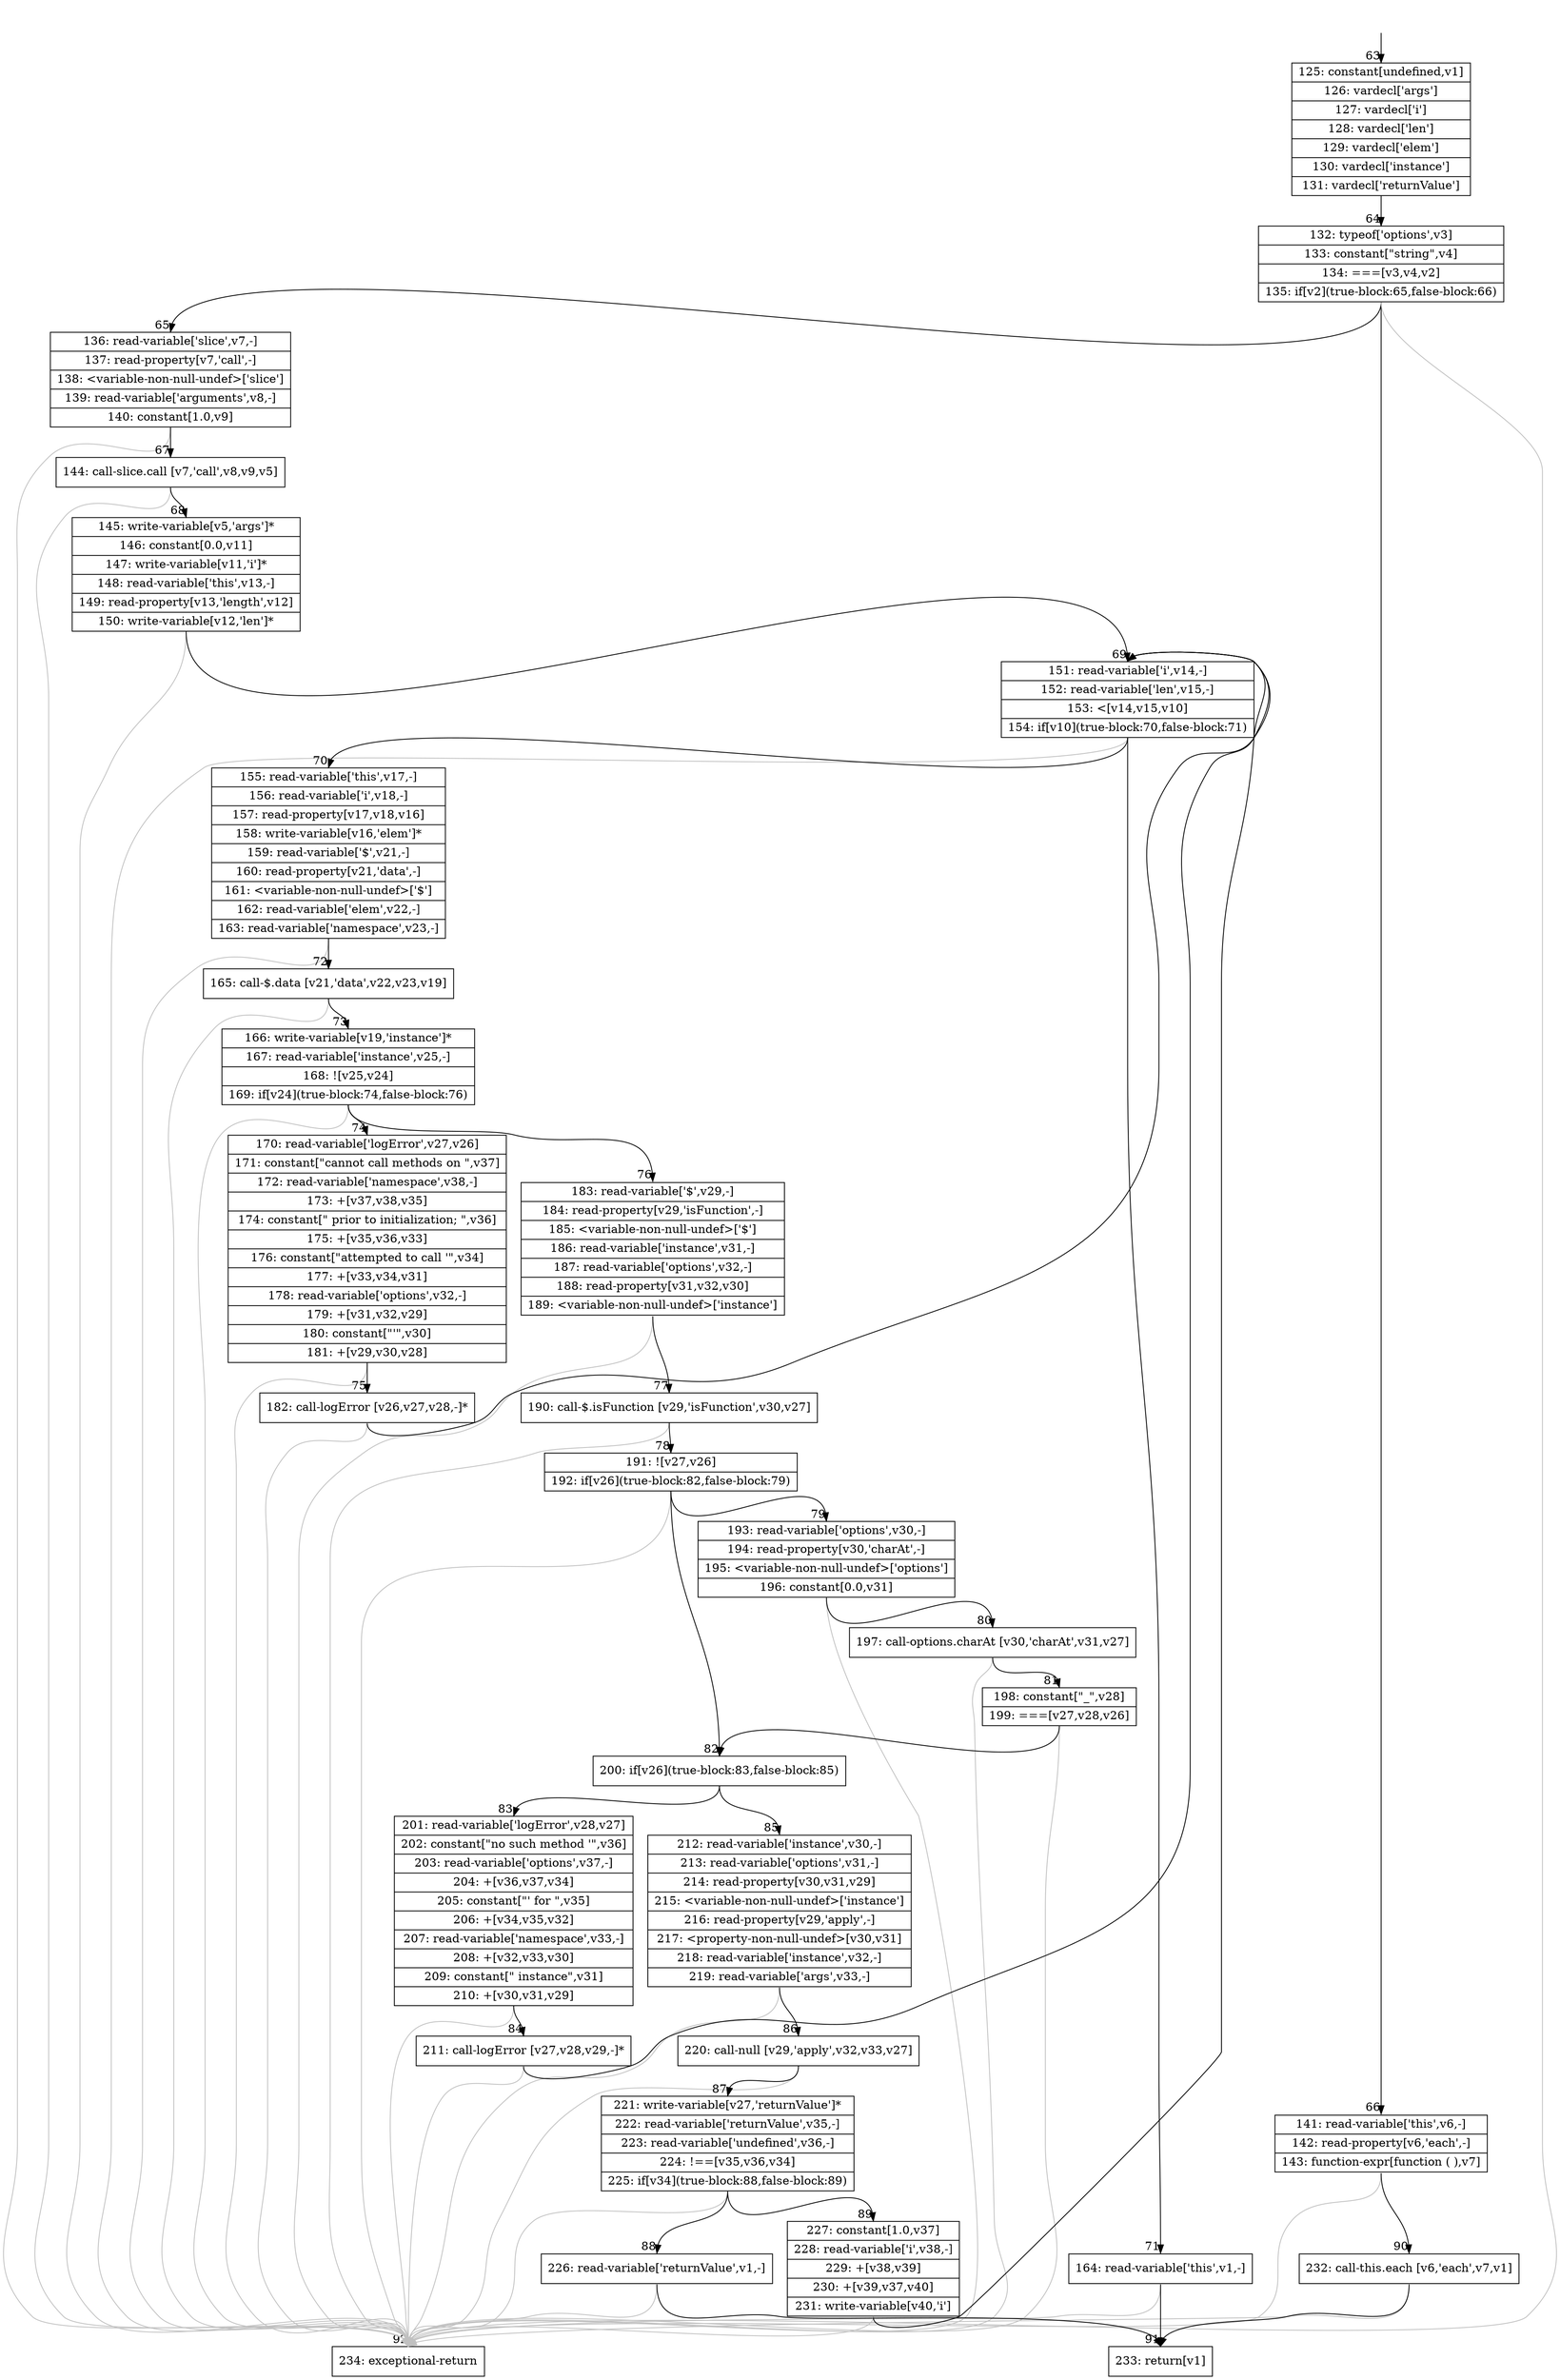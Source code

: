 digraph {
rankdir="TD"
BB_entry8[shape=none,label=""];
BB_entry8 -> BB63 [tailport=s, headport=n, headlabel="    63"]
BB63 [shape=record label="{125: constant[undefined,v1]|126: vardecl['args']|127: vardecl['i']|128: vardecl['len']|129: vardecl['elem']|130: vardecl['instance']|131: vardecl['returnValue']}" ] 
BB63 -> BB64 [tailport=s, headport=n, headlabel="      64"]
BB64 [shape=record label="{132: typeof['options',v3]|133: constant[\"string\",v4]|134: ===[v3,v4,v2]|135: if[v2](true-block:65,false-block:66)}" ] 
BB64 -> BB65 [tailport=s, headport=n, headlabel="      65"]
BB64 -> BB66 [tailport=s, headport=n, headlabel="      66"]
BB64 -> BB92 [tailport=s, headport=n, color=gray, headlabel="      92"]
BB65 [shape=record label="{136: read-variable['slice',v7,-]|137: read-property[v7,'call',-]|138: \<variable-non-null-undef\>['slice']|139: read-variable['arguments',v8,-]|140: constant[1.0,v9]}" ] 
BB65 -> BB67 [tailport=s, headport=n, headlabel="      67"]
BB65 -> BB92 [tailport=s, headport=n, color=gray]
BB66 [shape=record label="{141: read-variable['this',v6,-]|142: read-property[v6,'each',-]|143: function-expr[function ( ),v7]}" ] 
BB66 -> BB90 [tailport=s, headport=n, headlabel="      90"]
BB66 -> BB92 [tailport=s, headport=n, color=gray]
BB67 [shape=record label="{144: call-slice.call [v7,'call',v8,v9,v5]}" ] 
BB67 -> BB68 [tailport=s, headport=n, headlabel="      68"]
BB67 -> BB92 [tailport=s, headport=n, color=gray]
BB68 [shape=record label="{145: write-variable[v5,'args']*|146: constant[0.0,v11]|147: write-variable[v11,'i']*|148: read-variable['this',v13,-]|149: read-property[v13,'length',v12]|150: write-variable[v12,'len']*}" ] 
BB68 -> BB69 [tailport=s, headport=n, headlabel="      69"]
BB68 -> BB92 [tailport=s, headport=n, color=gray]
BB69 [shape=record label="{151: read-variable['i',v14,-]|152: read-variable['len',v15,-]|153: \<[v14,v15,v10]|154: if[v10](true-block:70,false-block:71)}" ] 
BB69 -> BB70 [tailport=s, headport=n, headlabel="      70"]
BB69 -> BB71 [tailport=s, headport=n, headlabel="      71"]
BB69 -> BB92 [tailport=s, headport=n, color=gray]
BB70 [shape=record label="{155: read-variable['this',v17,-]|156: read-variable['i',v18,-]|157: read-property[v17,v18,v16]|158: write-variable[v16,'elem']*|159: read-variable['$',v21,-]|160: read-property[v21,'data',-]|161: \<variable-non-null-undef\>['$']|162: read-variable['elem',v22,-]|163: read-variable['namespace',v23,-]}" ] 
BB70 -> BB72 [tailport=s, headport=n, headlabel="      72"]
BB70 -> BB92 [tailport=s, headport=n, color=gray]
BB71 [shape=record label="{164: read-variable['this',v1,-]}" ] 
BB71 -> BB91 [tailport=s, headport=n, headlabel="      91"]
BB71 -> BB92 [tailport=s, headport=n, color=gray]
BB72 [shape=record label="{165: call-$.data [v21,'data',v22,v23,v19]}" ] 
BB72 -> BB73 [tailport=s, headport=n, headlabel="      73"]
BB72 -> BB92 [tailport=s, headport=n, color=gray]
BB73 [shape=record label="{166: write-variable[v19,'instance']*|167: read-variable['instance',v25,-]|168: ![v25,v24]|169: if[v24](true-block:74,false-block:76)}" ] 
BB73 -> BB74 [tailport=s, headport=n, headlabel="      74"]
BB73 -> BB76 [tailport=s, headport=n, headlabel="      76"]
BB73 -> BB92 [tailport=s, headport=n, color=gray]
BB74 [shape=record label="{170: read-variable['logError',v27,v26]|171: constant[\"cannot call methods on \",v37]|172: read-variable['namespace',v38,-]|173: +[v37,v38,v35]|174: constant[\" prior to initialization; \",v36]|175: +[v35,v36,v33]|176: constant[\"attempted to call '\",v34]|177: +[v33,v34,v31]|178: read-variable['options',v32,-]|179: +[v31,v32,v29]|180: constant[\"'\",v30]|181: +[v29,v30,v28]}" ] 
BB74 -> BB75 [tailport=s, headport=n, headlabel="      75"]
BB74 -> BB92 [tailport=s, headport=n, color=gray]
BB75 [shape=record label="{182: call-logError [v26,v27,v28,-]*}" ] 
BB75 -> BB69 [tailport=s, headport=n]
BB75 -> BB92 [tailport=s, headport=n, color=gray]
BB76 [shape=record label="{183: read-variable['$',v29,-]|184: read-property[v29,'isFunction',-]|185: \<variable-non-null-undef\>['$']|186: read-variable['instance',v31,-]|187: read-variable['options',v32,-]|188: read-property[v31,v32,v30]|189: \<variable-non-null-undef\>['instance']}" ] 
BB76 -> BB77 [tailport=s, headport=n, headlabel="      77"]
BB76 -> BB92 [tailport=s, headport=n, color=gray]
BB77 [shape=record label="{190: call-$.isFunction [v29,'isFunction',v30,v27]}" ] 
BB77 -> BB78 [tailport=s, headport=n, headlabel="      78"]
BB77 -> BB92 [tailport=s, headport=n, color=gray]
BB78 [shape=record label="{191: ![v27,v26]|192: if[v26](true-block:82,false-block:79)}" ] 
BB78 -> BB82 [tailport=s, headport=n, headlabel="      82"]
BB78 -> BB79 [tailport=s, headport=n, headlabel="      79"]
BB78 -> BB92 [tailport=s, headport=n, color=gray]
BB79 [shape=record label="{193: read-variable['options',v30,-]|194: read-property[v30,'charAt',-]|195: \<variable-non-null-undef\>['options']|196: constant[0.0,v31]}" ] 
BB79 -> BB80 [tailport=s, headport=n, headlabel="      80"]
BB79 -> BB92 [tailport=s, headport=n, color=gray]
BB80 [shape=record label="{197: call-options.charAt [v30,'charAt',v31,v27]}" ] 
BB80 -> BB81 [tailport=s, headport=n, headlabel="      81"]
BB80 -> BB92 [tailport=s, headport=n, color=gray]
BB81 [shape=record label="{198: constant[\"_\",v28]|199: ===[v27,v28,v26]}" ] 
BB81 -> BB82 [tailport=s, headport=n]
BB81 -> BB92 [tailport=s, headport=n, color=gray]
BB82 [shape=record label="{200: if[v26](true-block:83,false-block:85)}" ] 
BB82 -> BB83 [tailport=s, headport=n, headlabel="      83"]
BB82 -> BB85 [tailport=s, headport=n, headlabel="      85"]
BB83 [shape=record label="{201: read-variable['logError',v28,v27]|202: constant[\"no such method '\",v36]|203: read-variable['options',v37,-]|204: +[v36,v37,v34]|205: constant[\"' for \",v35]|206: +[v34,v35,v32]|207: read-variable['namespace',v33,-]|208: +[v32,v33,v30]|209: constant[\" instance\",v31]|210: +[v30,v31,v29]}" ] 
BB83 -> BB84 [tailport=s, headport=n, headlabel="      84"]
BB83 -> BB92 [tailport=s, headport=n, color=gray]
BB84 [shape=record label="{211: call-logError [v27,v28,v29,-]*}" ] 
BB84 -> BB69 [tailport=s, headport=n]
BB84 -> BB92 [tailport=s, headport=n, color=gray]
BB85 [shape=record label="{212: read-variable['instance',v30,-]|213: read-variable['options',v31,-]|214: read-property[v30,v31,v29]|215: \<variable-non-null-undef\>['instance']|216: read-property[v29,'apply',-]|217: \<property-non-null-undef\>[v30,v31]|218: read-variable['instance',v32,-]|219: read-variable['args',v33,-]}" ] 
BB85 -> BB86 [tailport=s, headport=n, headlabel="      86"]
BB85 -> BB92 [tailport=s, headport=n, color=gray]
BB86 [shape=record label="{220: call-null [v29,'apply',v32,v33,v27]}" ] 
BB86 -> BB87 [tailport=s, headport=n, headlabel="      87"]
BB86 -> BB92 [tailport=s, headport=n, color=gray]
BB87 [shape=record label="{221: write-variable[v27,'returnValue']*|222: read-variable['returnValue',v35,-]|223: read-variable['undefined',v36,-]|224: !==[v35,v36,v34]|225: if[v34](true-block:88,false-block:89)}" ] 
BB87 -> BB88 [tailport=s, headport=n, headlabel="      88"]
BB87 -> BB89 [tailport=s, headport=n, headlabel="      89"]
BB87 -> BB92 [tailport=s, headport=n, color=gray]
BB88 [shape=record label="{226: read-variable['returnValue',v1,-]}" ] 
BB88 -> BB91 [tailport=s, headport=n]
BB88 -> BB92 [tailport=s, headport=n, color=gray]
BB89 [shape=record label="{227: constant[1.0,v37]|228: read-variable['i',v38,-]|229: +[v38,v39]|230: +[v39,v37,v40]|231: write-variable[v40,'i']}" ] 
BB89 -> BB69 [tailport=s, headport=n]
BB89 -> BB92 [tailport=s, headport=n, color=gray]
BB90 [shape=record label="{232: call-this.each [v6,'each',v7,v1]}" ] 
BB90 -> BB91 [tailport=s, headport=n]
BB90 -> BB92 [tailport=s, headport=n, color=gray]
BB91 [shape=record label="{233: return[v1]}" ] 
BB92 [shape=record label="{234: exceptional-return}" ] 
//#$~ 111
}
